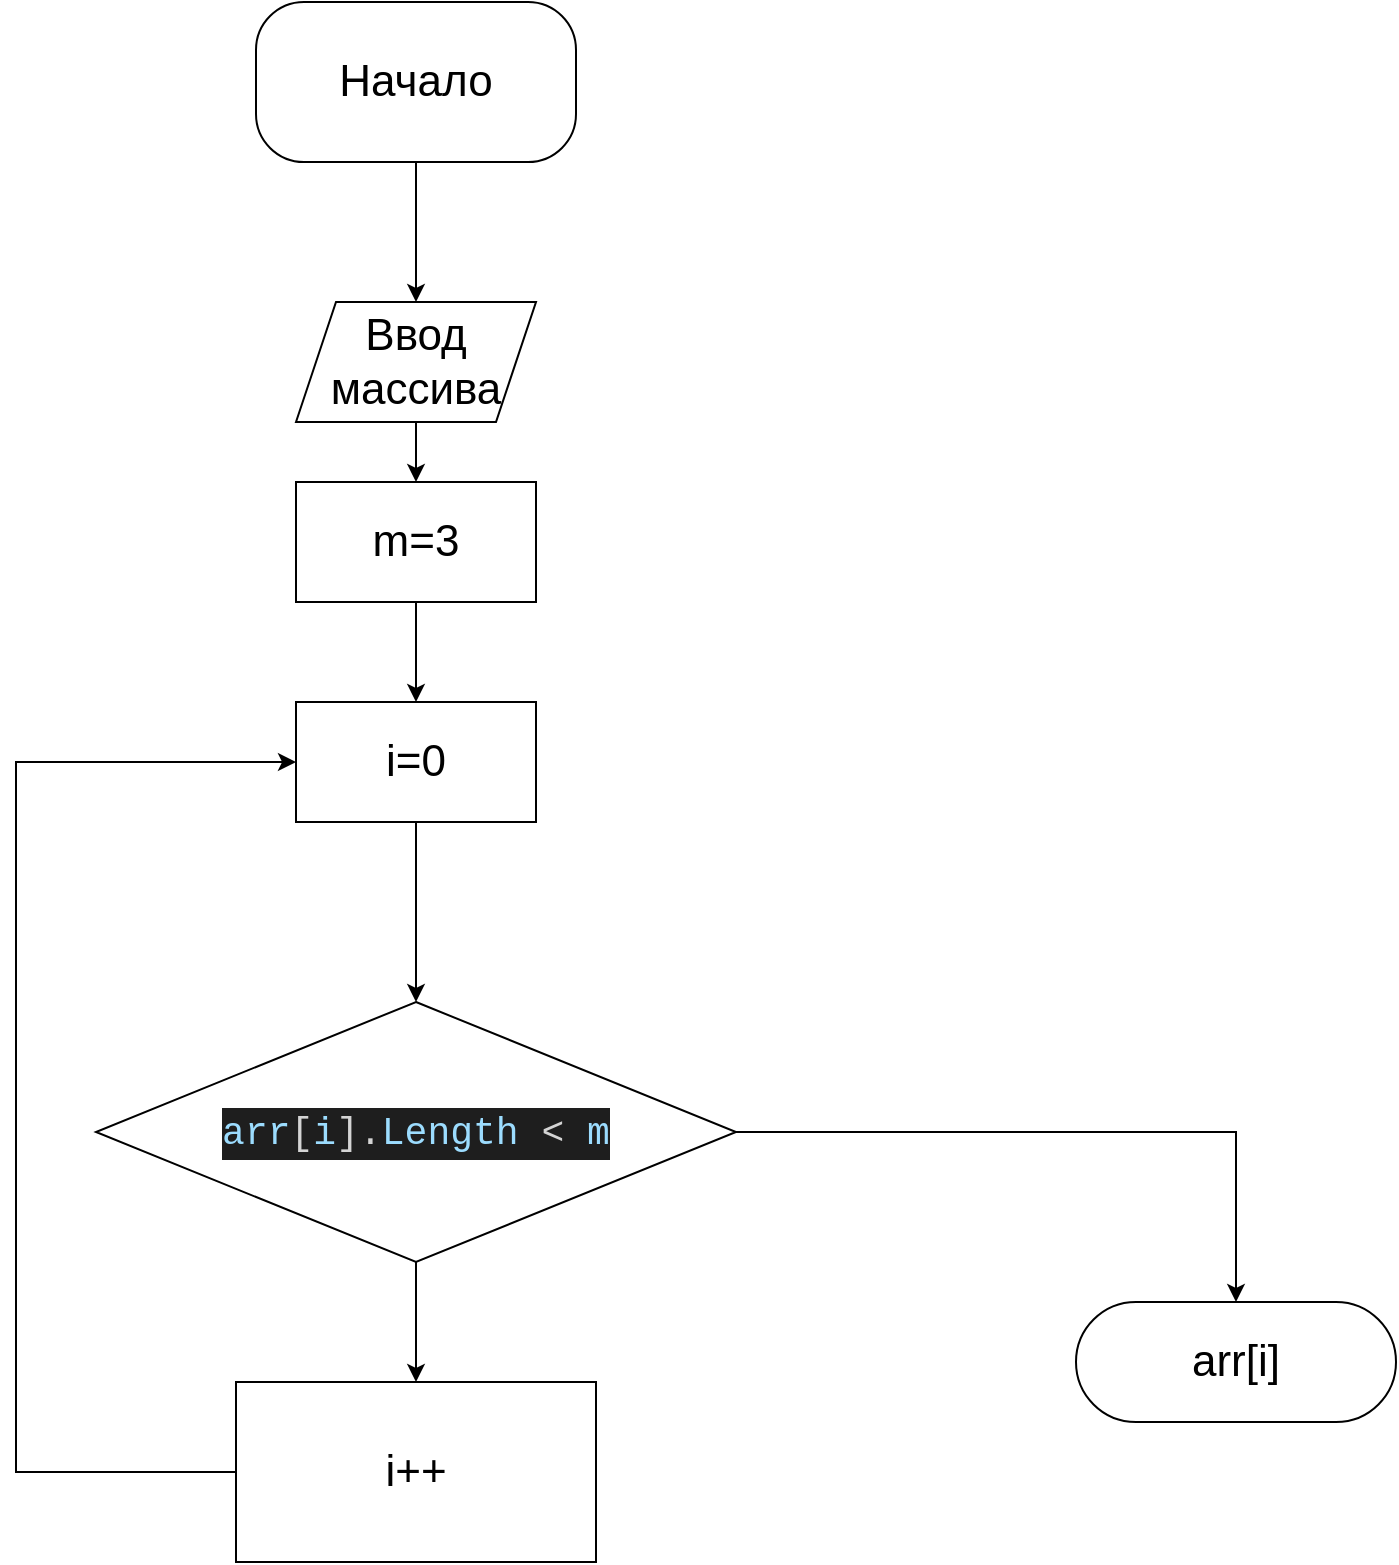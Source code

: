<mxfile version="20.2.1" type="device"><diagram id="C5RBs43oDa-KdzZeNtuy" name="Page-1"><mxGraphModel dx="1096" dy="1152" grid="1" gridSize="10" guides="1" tooltips="1" connect="1" arrows="1" fold="1" page="1" pageScale="1" pageWidth="827" pageHeight="1169" math="0" shadow="0"><root><mxCell id="WIyWlLk6GJQsqaUBKTNV-0"/><mxCell id="WIyWlLk6GJQsqaUBKTNV-1" parent="WIyWlLk6GJQsqaUBKTNV-0"/><mxCell id="NusIZlBrieGc6pPrUphF-2" style="edgeStyle=orthogonalEdgeStyle;rounded=0;orthogonalLoop=1;jettySize=auto;html=1;exitX=0.5;exitY=1;exitDx=0;exitDy=0;entryX=0.5;entryY=0;entryDx=0;entryDy=0;fontSize=22;" edge="1" parent="WIyWlLk6GJQsqaUBKTNV-1" source="NusIZlBrieGc6pPrUphF-0" target="NusIZlBrieGc6pPrUphF-1"><mxGeometry relative="1" as="geometry"/></mxCell><mxCell id="NusIZlBrieGc6pPrUphF-0" value="&lt;span style=&quot;font-size: 22px;&quot;&gt;Начало&lt;/span&gt;" style="rounded=1;whiteSpace=wrap;html=1;arcSize=30;" vertex="1" parent="WIyWlLk6GJQsqaUBKTNV-1"><mxGeometry x="310" y="30" width="160" height="80" as="geometry"/></mxCell><mxCell id="NusIZlBrieGc6pPrUphF-4" style="edgeStyle=orthogonalEdgeStyle;rounded=0;orthogonalLoop=1;jettySize=auto;html=1;exitX=0.5;exitY=1;exitDx=0;exitDy=0;fontSize=22;" edge="1" parent="WIyWlLk6GJQsqaUBKTNV-1" source="NusIZlBrieGc6pPrUphF-1" target="NusIZlBrieGc6pPrUphF-12"><mxGeometry relative="1" as="geometry"><mxPoint x="390" y="270" as="targetPoint"/></mxGeometry></mxCell><mxCell id="NusIZlBrieGc6pPrUphF-1" value="Ввод массива" style="shape=parallelogram;perimeter=parallelogramPerimeter;whiteSpace=wrap;html=1;fixedSize=1;fontSize=22;" vertex="1" parent="WIyWlLk6GJQsqaUBKTNV-1"><mxGeometry x="330" y="180" width="120" height="60" as="geometry"/></mxCell><mxCell id="NusIZlBrieGc6pPrUphF-6" style="edgeStyle=orthogonalEdgeStyle;rounded=0;orthogonalLoop=1;jettySize=auto;html=1;exitX=0.5;exitY=1;exitDx=0;exitDy=0;fontSize=22;" edge="1" parent="WIyWlLk6GJQsqaUBKTNV-1" source="NusIZlBrieGc6pPrUphF-3" target="NusIZlBrieGc6pPrUphF-5"><mxGeometry relative="1" as="geometry"/></mxCell><mxCell id="NusIZlBrieGc6pPrUphF-3" value="i=0" style="rounded=0;whiteSpace=wrap;html=1;fontSize=22;" vertex="1" parent="WIyWlLk6GJQsqaUBKTNV-1"><mxGeometry x="330" y="380" width="120" height="60" as="geometry"/></mxCell><mxCell id="NusIZlBrieGc6pPrUphF-8" style="edgeStyle=orthogonalEdgeStyle;rounded=0;orthogonalLoop=1;jettySize=auto;html=1;exitX=0.5;exitY=1;exitDx=0;exitDy=0;entryX=0.5;entryY=0;entryDx=0;entryDy=0;fontSize=22;" edge="1" parent="WIyWlLk6GJQsqaUBKTNV-1" source="NusIZlBrieGc6pPrUphF-5" target="NusIZlBrieGc6pPrUphF-7"><mxGeometry relative="1" as="geometry"/></mxCell><mxCell id="NusIZlBrieGc6pPrUphF-9" style="edgeStyle=orthogonalEdgeStyle;rounded=0;orthogonalLoop=1;jettySize=auto;html=1;exitX=1;exitY=0.5;exitDx=0;exitDy=0;fontSize=22;" edge="1" parent="WIyWlLk6GJQsqaUBKTNV-1" source="NusIZlBrieGc6pPrUphF-5" target="NusIZlBrieGc6pPrUphF-11"><mxGeometry relative="1" as="geometry"><mxPoint x="800" y="700" as="targetPoint"/></mxGeometry></mxCell><mxCell id="NusIZlBrieGc6pPrUphF-5" value="&lt;div style=&quot;color: rgb(212, 212, 212); background-color: rgb(30, 30, 30); font-family: Consolas, &amp;quot;Courier New&amp;quot;, monospace; font-size: 19px; line-height: 26px;&quot;&gt;&lt;span style=&quot;color: #9cdcfe;&quot;&gt;arr&lt;/span&gt;[&lt;span style=&quot;color: #9cdcfe;&quot;&gt;i&lt;/span&gt;].&lt;span style=&quot;color: #9cdcfe;&quot;&gt;Length&lt;/span&gt; &amp;lt; &lt;span style=&quot;color: #9cdcfe;&quot;&gt;m&lt;/span&gt;&lt;/div&gt;" style="rhombus;whiteSpace=wrap;html=1;fontSize=22;" vertex="1" parent="WIyWlLk6GJQsqaUBKTNV-1"><mxGeometry x="230" y="530" width="320" height="130" as="geometry"/></mxCell><mxCell id="NusIZlBrieGc6pPrUphF-10" style="edgeStyle=orthogonalEdgeStyle;rounded=0;orthogonalLoop=1;jettySize=auto;html=1;fontSize=22;entryX=0;entryY=0.5;entryDx=0;entryDy=0;" edge="1" parent="WIyWlLk6GJQsqaUBKTNV-1" source="NusIZlBrieGc6pPrUphF-7" target="NusIZlBrieGc6pPrUphF-3"><mxGeometry relative="1" as="geometry"><mxPoint x="210" y="400" as="targetPoint"/><Array as="points"><mxPoint x="190" y="765"/><mxPoint x="190" y="410"/></Array></mxGeometry></mxCell><mxCell id="NusIZlBrieGc6pPrUphF-7" value="i++" style="rounded=0;whiteSpace=wrap;html=1;fontSize=22;" vertex="1" parent="WIyWlLk6GJQsqaUBKTNV-1"><mxGeometry x="300" y="720" width="180" height="90" as="geometry"/></mxCell><mxCell id="NusIZlBrieGc6pPrUphF-11" value="arr[i]" style="rounded=1;whiteSpace=wrap;html=1;fontSize=22;arcSize=50;" vertex="1" parent="WIyWlLk6GJQsqaUBKTNV-1"><mxGeometry x="720" y="680" width="160" height="60" as="geometry"/></mxCell><mxCell id="NusIZlBrieGc6pPrUphF-13" style="edgeStyle=orthogonalEdgeStyle;rounded=0;orthogonalLoop=1;jettySize=auto;html=1;exitX=0.5;exitY=1;exitDx=0;exitDy=0;entryX=0.5;entryY=0;entryDx=0;entryDy=0;fontSize=22;" edge="1" parent="WIyWlLk6GJQsqaUBKTNV-1" source="NusIZlBrieGc6pPrUphF-12" target="NusIZlBrieGc6pPrUphF-3"><mxGeometry relative="1" as="geometry"/></mxCell><mxCell id="NusIZlBrieGc6pPrUphF-12" value="m=3" style="rounded=0;whiteSpace=wrap;html=1;fontSize=22;" vertex="1" parent="WIyWlLk6GJQsqaUBKTNV-1"><mxGeometry x="330" y="270" width="120" height="60" as="geometry"/></mxCell></root></mxGraphModel></diagram></mxfile>
